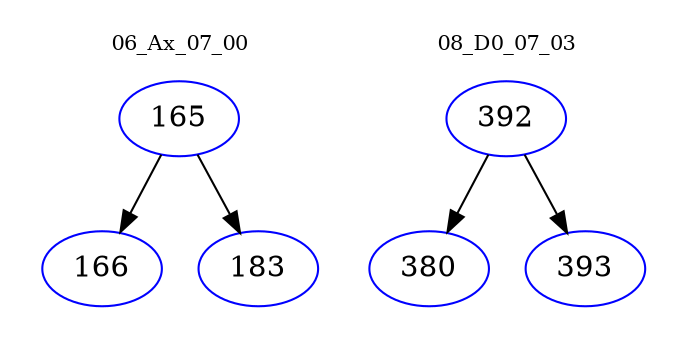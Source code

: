 digraph{
subgraph cluster_0 {
color = white
label = "06_Ax_07_00";
fontsize=10;
T0_165 [label="165", color="blue"]
T0_165 -> T0_166 [color="black"]
T0_166 [label="166", color="blue"]
T0_165 -> T0_183 [color="black"]
T0_183 [label="183", color="blue"]
}
subgraph cluster_1 {
color = white
label = "08_D0_07_03";
fontsize=10;
T1_392 [label="392", color="blue"]
T1_392 -> T1_380 [color="black"]
T1_380 [label="380", color="blue"]
T1_392 -> T1_393 [color="black"]
T1_393 [label="393", color="blue"]
}
}
